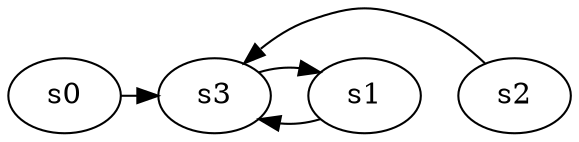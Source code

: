 digraph game_0910_complex_4 {
    s0 [name="s0", player=0];
    s1 [name="s1", player=0];
    s2 [name="s2", player=0];
    s3 [name="s3", player=1, target=1];

    s0 -> s3 [constraint="time % 4 == 1 && time % 3 == 2"];
    s1 -> s3 [constraint="time % 2 == 0 && time % 5 == 2"];
    s2 -> s3 [constraint="time == 18 || time == 19"];
    s3 -> s1 [constraint="time % 6 == 4"];
}
